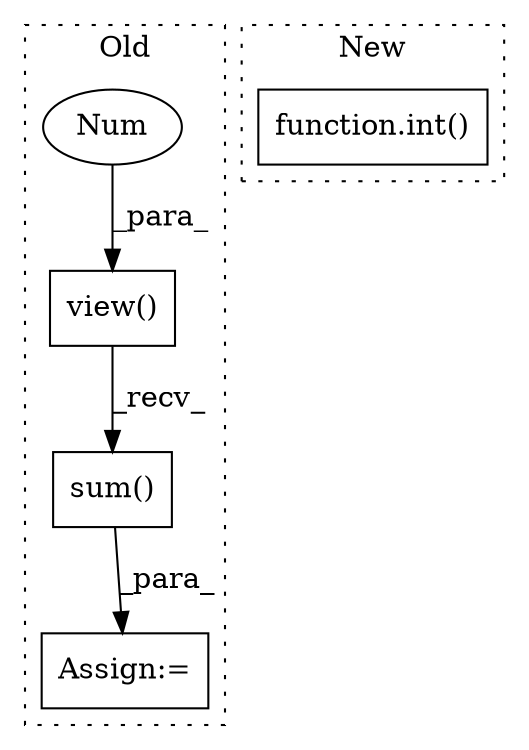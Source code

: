digraph G {
subgraph cluster0 {
1 [label="sum()" a="75" s="1218" l="31" shape="box"];
3 [label="Assign:=" a="68" s="1215" l="3" shape="box"];
4 [label="view()" a="75" s="1218,1235" l="15,1" shape="box"];
5 [label="Num" a="76" s="1233" l="2" shape="ellipse"];
label = "Old";
style="dotted";
}
subgraph cluster1 {
2 [label="function.int()" a="75" s="419,453" l="4,1" shape="box"];
label = "New";
style="dotted";
}
1 -> 3 [label="_para_"];
4 -> 1 [label="_recv_"];
5 -> 4 [label="_para_"];
}